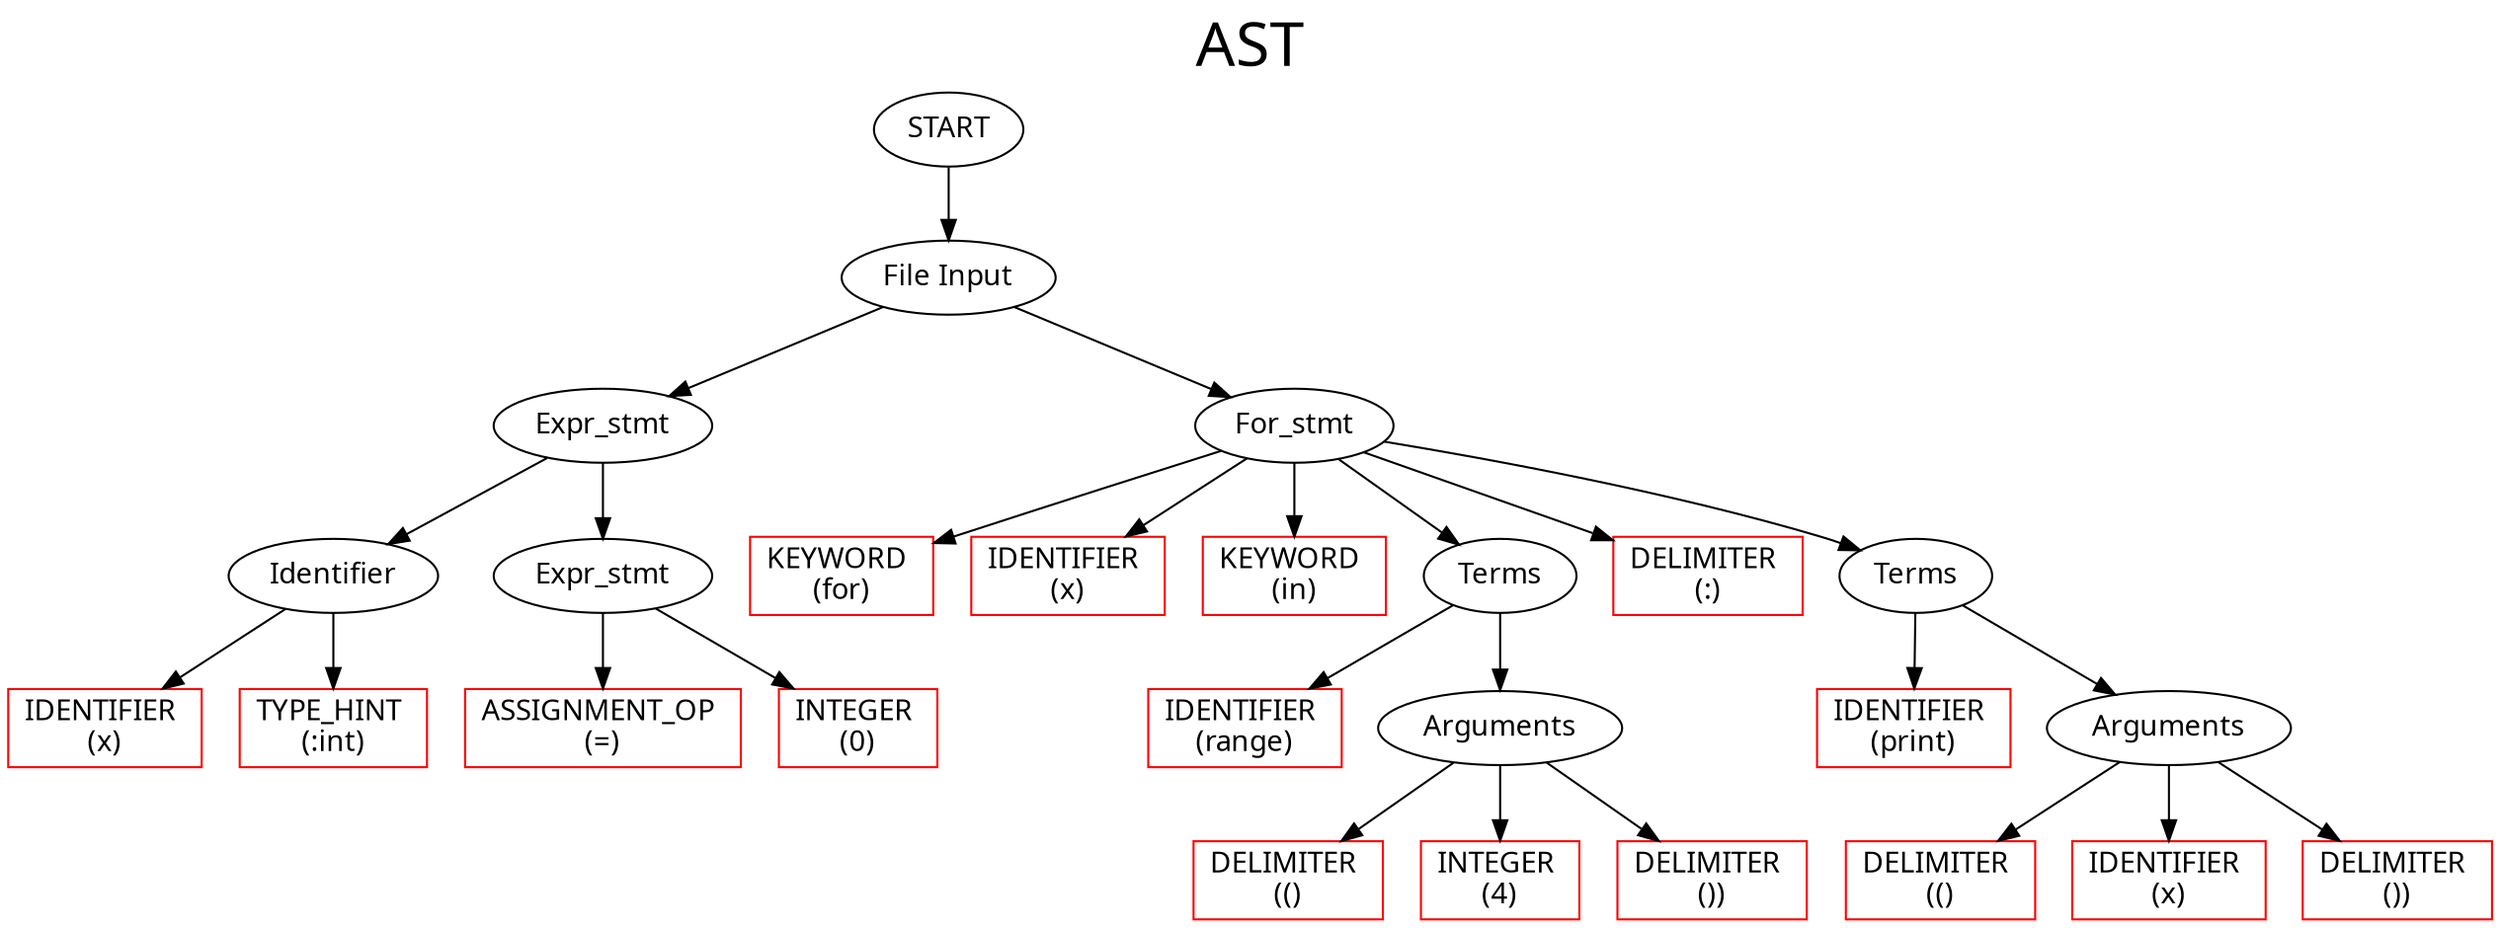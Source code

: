 digraph G{

label     = "AST"
fontname  = "Cascadia code"
fontsize  = 30
labelloc  = t

node   [ fontname="Cascadia code" ]
	93		[ style = solid label = "START"  ];
	93 -> 92
	92		[ style = solid label = "File Input"  ];
	92 -> 26
	26		[ style = solid label = "Expr_stmt"  ];
	26 -> 2
	2		[ style = solid label = "Identifier"  ];
	2 -> 0
	0		[ style = solid label = "IDENTIFIER 
(x)" color = red shape = rectangle ];
	2 -> 1
	1		[ style = solid label = "TYPE_HINT 
(:int)" color = red shape = rectangle ];
	26 -> 25
	25		[ style = solid label = "Expr_stmt"  ];
	25 -> 3
	3		[ style = solid label = "ASSIGNMENT_OP 
(=)" color = red shape = rectangle ];
	25 -> 14
	14		[ style = solid label = "INTEGER 
(0)" color = red shape = rectangle ];
	92 -> 90
	90		[ style = solid label = "For_stmt"  ];
	90 -> 28
	28		[ style = solid label = "KEYWORD 
(for)" color = red shape = rectangle ];
	90 -> 29
	29		[ style = solid label = "IDENTIFIER 
(x)" color = red shape = rectangle ];
	90 -> 30
	30		[ style = solid label = "KEYWORD 
(in)" color = red shape = rectangle ];
	90 -> 54
	54		[ style = solid label = "Terms"  ];
	54 -> 38
	38		[ style = solid label = "IDENTIFIER 
(range)" color = red shape = rectangle ];
	54 -> 51
	51		[ style = solid label = "Arguments"  ];
	51 -> 39
	39		[ style = solid label = "DELIMITER 
(()" color = red shape = rectangle ];
	51 -> 40
	40		[ style = solid label = "INTEGER 
(4)" color = red shape = rectangle ];
	51 -> 41
	41		[ style = solid label = "DELIMITER 
())" color = red shape = rectangle ];
	90 -> 52
	52		[ style = solid label = "DELIMITER 
(:)" color = red shape = rectangle ];
	90 -> 79
	79		[ style = solid label = "Terms"  ];
	79 -> 64
	64		[ style = solid label = "IDENTIFIER 
(print)" color = red shape = rectangle ];
	79 -> 77
	77		[ style = solid label = "Arguments"  ];
	77 -> 65
	65		[ style = solid label = "DELIMITER 
(()" color = red shape = rectangle ];
	77 -> 66
	66		[ style = solid label = "IDENTIFIER 
(x)" color = red shape = rectangle ];
	77 -> 67
	67		[ style = solid label = "DELIMITER 
())" color = red shape = rectangle ];
}
